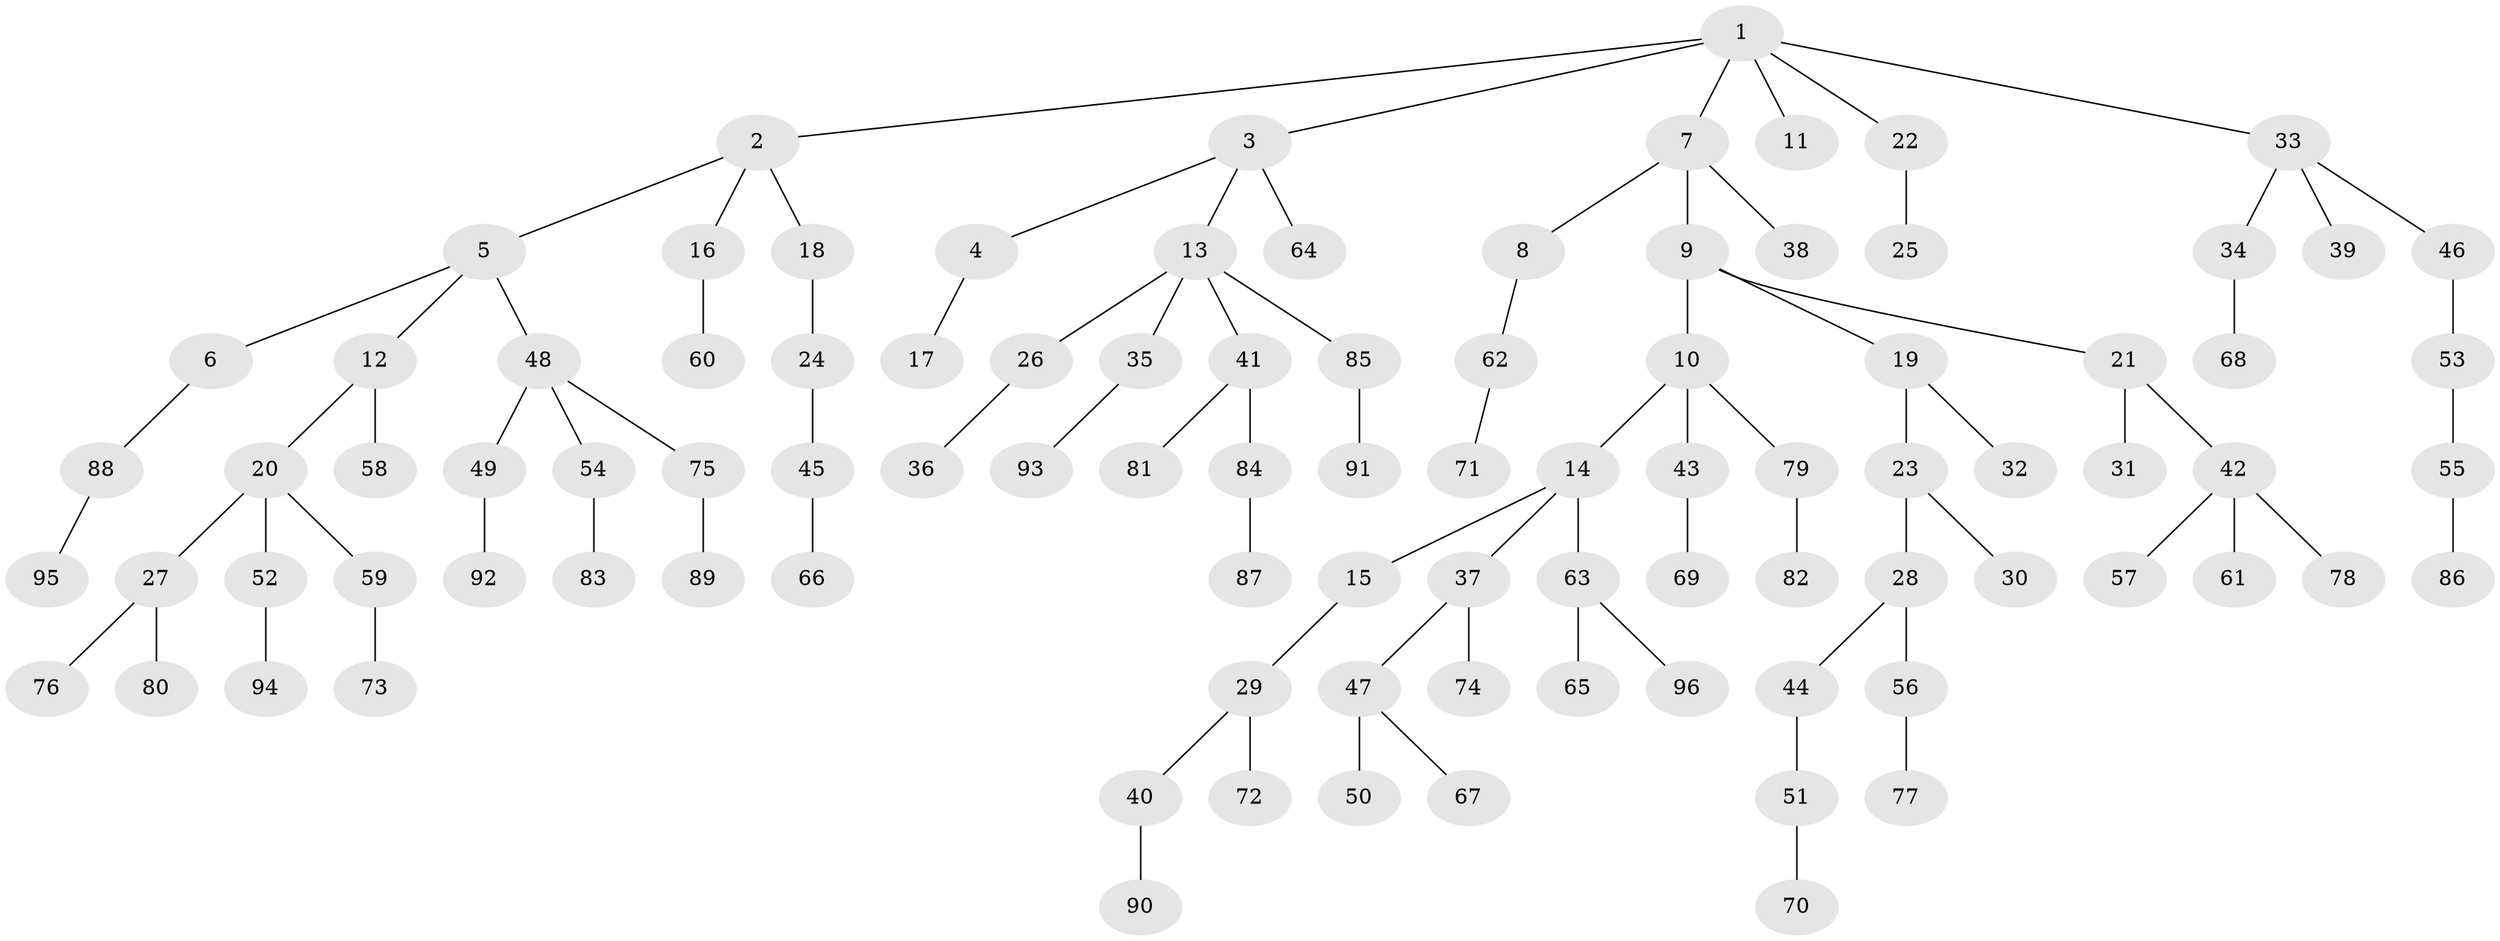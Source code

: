 // Generated by graph-tools (version 1.1) at 2025/02/03/09/25 03:02:27]
// undirected, 96 vertices, 95 edges
graph export_dot {
graph [start="1"]
  node [color=gray90,style=filled];
  1;
  2;
  3;
  4;
  5;
  6;
  7;
  8;
  9;
  10;
  11;
  12;
  13;
  14;
  15;
  16;
  17;
  18;
  19;
  20;
  21;
  22;
  23;
  24;
  25;
  26;
  27;
  28;
  29;
  30;
  31;
  32;
  33;
  34;
  35;
  36;
  37;
  38;
  39;
  40;
  41;
  42;
  43;
  44;
  45;
  46;
  47;
  48;
  49;
  50;
  51;
  52;
  53;
  54;
  55;
  56;
  57;
  58;
  59;
  60;
  61;
  62;
  63;
  64;
  65;
  66;
  67;
  68;
  69;
  70;
  71;
  72;
  73;
  74;
  75;
  76;
  77;
  78;
  79;
  80;
  81;
  82;
  83;
  84;
  85;
  86;
  87;
  88;
  89;
  90;
  91;
  92;
  93;
  94;
  95;
  96;
  1 -- 2;
  1 -- 3;
  1 -- 7;
  1 -- 11;
  1 -- 22;
  1 -- 33;
  2 -- 5;
  2 -- 16;
  2 -- 18;
  3 -- 4;
  3 -- 13;
  3 -- 64;
  4 -- 17;
  5 -- 6;
  5 -- 12;
  5 -- 48;
  6 -- 88;
  7 -- 8;
  7 -- 9;
  7 -- 38;
  8 -- 62;
  9 -- 10;
  9 -- 19;
  9 -- 21;
  10 -- 14;
  10 -- 43;
  10 -- 79;
  12 -- 20;
  12 -- 58;
  13 -- 26;
  13 -- 35;
  13 -- 41;
  13 -- 85;
  14 -- 15;
  14 -- 37;
  14 -- 63;
  15 -- 29;
  16 -- 60;
  18 -- 24;
  19 -- 23;
  19 -- 32;
  20 -- 27;
  20 -- 52;
  20 -- 59;
  21 -- 31;
  21 -- 42;
  22 -- 25;
  23 -- 28;
  23 -- 30;
  24 -- 45;
  26 -- 36;
  27 -- 76;
  27 -- 80;
  28 -- 44;
  28 -- 56;
  29 -- 40;
  29 -- 72;
  33 -- 34;
  33 -- 39;
  33 -- 46;
  34 -- 68;
  35 -- 93;
  37 -- 47;
  37 -- 74;
  40 -- 90;
  41 -- 81;
  41 -- 84;
  42 -- 57;
  42 -- 61;
  42 -- 78;
  43 -- 69;
  44 -- 51;
  45 -- 66;
  46 -- 53;
  47 -- 50;
  47 -- 67;
  48 -- 49;
  48 -- 54;
  48 -- 75;
  49 -- 92;
  51 -- 70;
  52 -- 94;
  53 -- 55;
  54 -- 83;
  55 -- 86;
  56 -- 77;
  59 -- 73;
  62 -- 71;
  63 -- 65;
  63 -- 96;
  75 -- 89;
  79 -- 82;
  84 -- 87;
  85 -- 91;
  88 -- 95;
}
